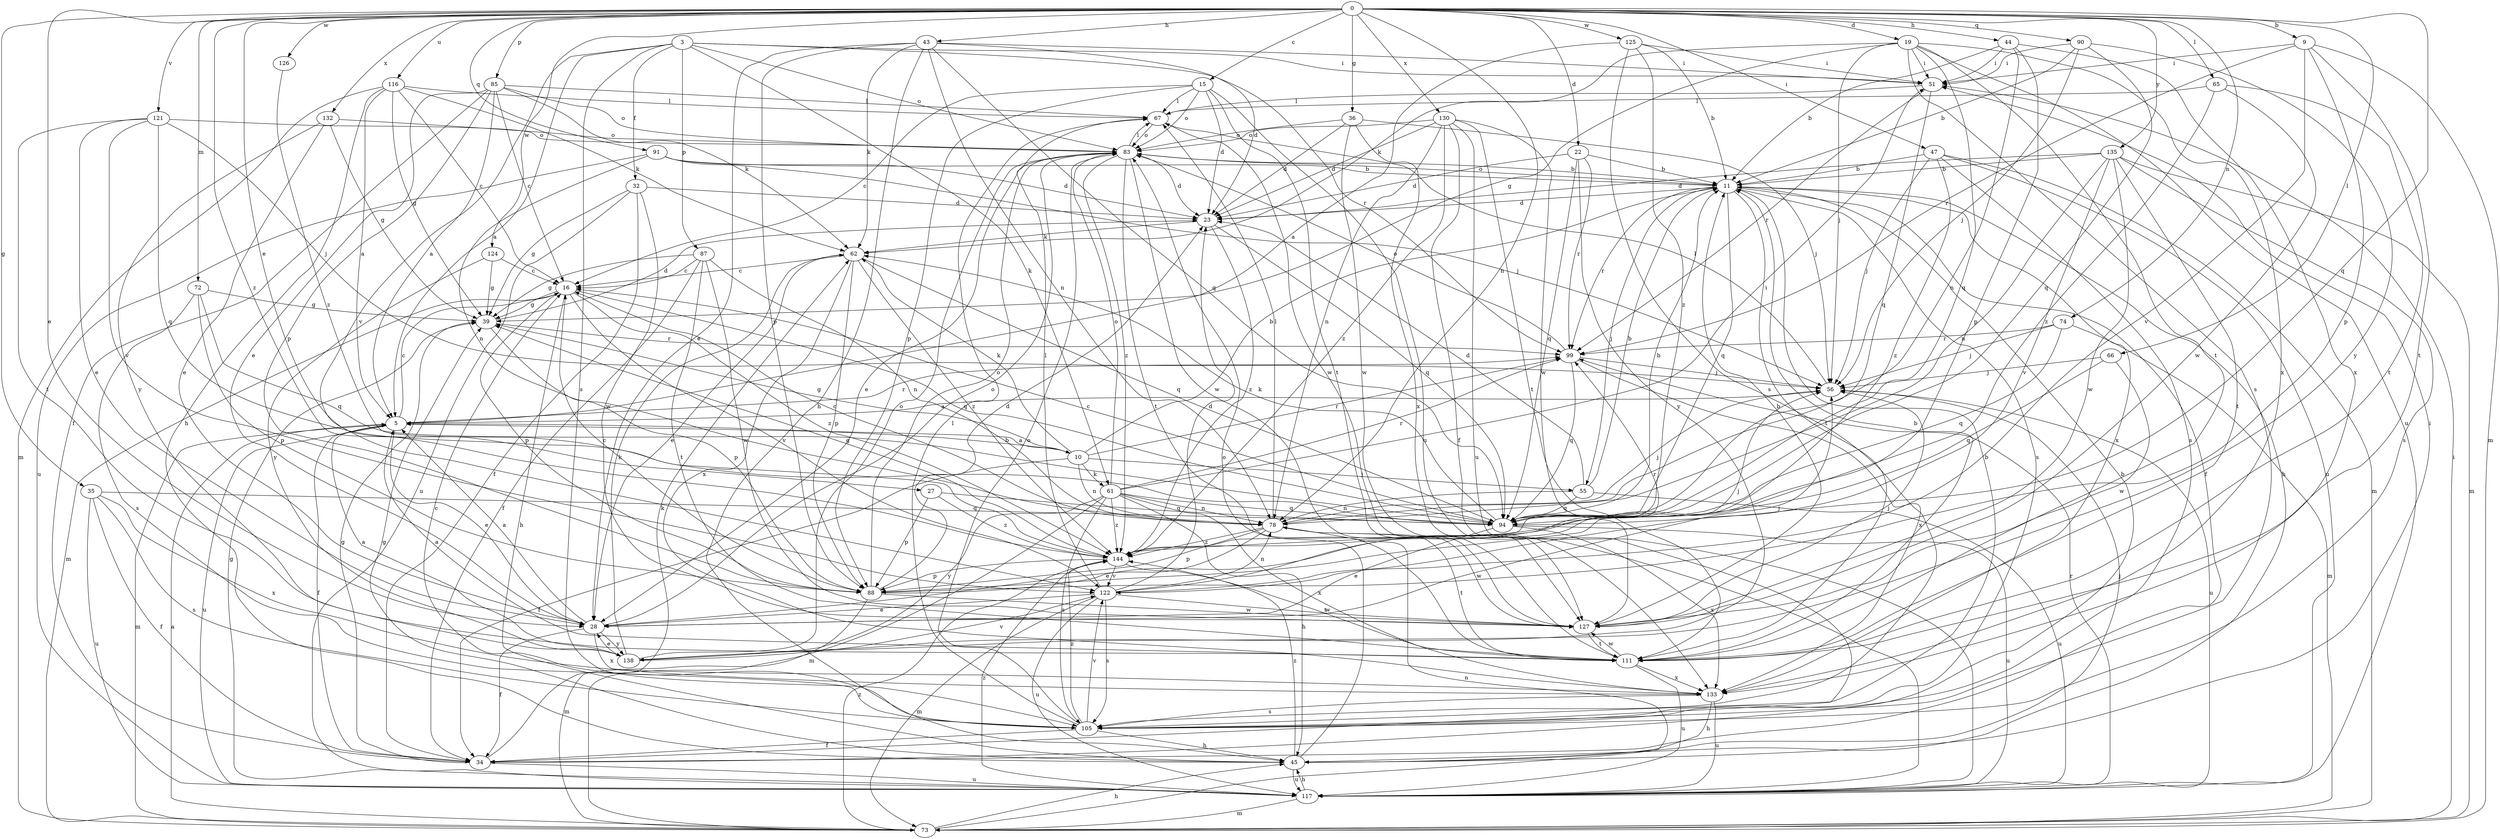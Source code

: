 strict digraph  {
0;
3;
5;
9;
10;
11;
15;
16;
19;
22;
23;
27;
28;
32;
34;
35;
36;
39;
43;
44;
45;
47;
51;
55;
56;
61;
62;
65;
66;
67;
72;
73;
74;
78;
83;
85;
87;
88;
90;
91;
94;
99;
105;
111;
116;
117;
121;
122;
124;
125;
126;
127;
130;
132;
133;
135;
138;
144;
0 -> 9  [label=b];
0 -> 15  [label=c];
0 -> 19  [label=d];
0 -> 22  [label=d];
0 -> 27  [label=e];
0 -> 28  [label=e];
0 -> 35  [label=g];
0 -> 36  [label=g];
0 -> 43  [label=h];
0 -> 44  [label=h];
0 -> 47  [label=i];
0 -> 65  [label=l];
0 -> 66  [label=l];
0 -> 72  [label=m];
0 -> 74  [label=n];
0 -> 78  [label=n];
0 -> 85  [label=p];
0 -> 90  [label=q];
0 -> 91  [label=q];
0 -> 94  [label=q];
0 -> 116  [label=u];
0 -> 121  [label=v];
0 -> 124  [label=w];
0 -> 125  [label=w];
0 -> 126  [label=w];
0 -> 130  [label=x];
0 -> 132  [label=x];
0 -> 135  [label=y];
0 -> 144  [label=z];
3 -> 5  [label=a];
3 -> 32  [label=f];
3 -> 51  [label=i];
3 -> 61  [label=k];
3 -> 83  [label=o];
3 -> 87  [label=p];
3 -> 99  [label=r];
3 -> 105  [label=s];
3 -> 122  [label=v];
5 -> 10  [label=b];
5 -> 16  [label=c];
5 -> 28  [label=e];
5 -> 34  [label=f];
5 -> 73  [label=m];
5 -> 99  [label=r];
5 -> 117  [label=u];
9 -> 51  [label=i];
9 -> 73  [label=m];
9 -> 88  [label=p];
9 -> 99  [label=r];
9 -> 111  [label=t];
9 -> 122  [label=v];
10 -> 5  [label=a];
10 -> 11  [label=b];
10 -> 34  [label=f];
10 -> 39  [label=g];
10 -> 55  [label=j];
10 -> 61  [label=k];
10 -> 62  [label=k];
10 -> 78  [label=n];
10 -> 99  [label=r];
11 -> 23  [label=d];
11 -> 34  [label=f];
11 -> 45  [label=h];
11 -> 55  [label=j];
11 -> 83  [label=o];
11 -> 94  [label=q];
11 -> 99  [label=r];
11 -> 105  [label=s];
11 -> 111  [label=t];
11 -> 133  [label=x];
15 -> 16  [label=c];
15 -> 23  [label=d];
15 -> 67  [label=l];
15 -> 83  [label=o];
15 -> 88  [label=p];
15 -> 111  [label=t];
15 -> 117  [label=u];
16 -> 39  [label=g];
16 -> 45  [label=h];
16 -> 73  [label=m];
16 -> 88  [label=p];
16 -> 94  [label=q];
16 -> 122  [label=v];
16 -> 144  [label=z];
19 -> 39  [label=g];
19 -> 51  [label=i];
19 -> 56  [label=j];
19 -> 62  [label=k];
19 -> 94  [label=q];
19 -> 105  [label=s];
19 -> 111  [label=t];
19 -> 117  [label=u];
19 -> 133  [label=x];
22 -> 11  [label=b];
22 -> 23  [label=d];
22 -> 94  [label=q];
22 -> 99  [label=r];
22 -> 138  [label=y];
23 -> 62  [label=k];
23 -> 94  [label=q];
23 -> 144  [label=z];
27 -> 88  [label=p];
27 -> 94  [label=q];
27 -> 144  [label=z];
28 -> 5  [label=a];
28 -> 34  [label=f];
28 -> 56  [label=j];
28 -> 83  [label=o];
28 -> 133  [label=x];
28 -> 138  [label=y];
32 -> 23  [label=d];
32 -> 34  [label=f];
32 -> 39  [label=g];
32 -> 117  [label=u];
32 -> 127  [label=w];
34 -> 11  [label=b];
34 -> 39  [label=g];
34 -> 62  [label=k];
34 -> 117  [label=u];
35 -> 34  [label=f];
35 -> 94  [label=q];
35 -> 105  [label=s];
35 -> 117  [label=u];
35 -> 133  [label=x];
36 -> 23  [label=d];
36 -> 56  [label=j];
36 -> 83  [label=o];
36 -> 127  [label=w];
36 -> 133  [label=x];
39 -> 23  [label=d];
39 -> 88  [label=p];
39 -> 99  [label=r];
43 -> 23  [label=d];
43 -> 28  [label=e];
43 -> 45  [label=h];
43 -> 51  [label=i];
43 -> 62  [label=k];
43 -> 78  [label=n];
43 -> 88  [label=p];
43 -> 94  [label=q];
44 -> 11  [label=b];
44 -> 51  [label=i];
44 -> 78  [label=n];
44 -> 88  [label=p];
44 -> 133  [label=x];
45 -> 39  [label=g];
45 -> 51  [label=i];
45 -> 56  [label=j];
45 -> 83  [label=o];
45 -> 117  [label=u];
45 -> 144  [label=z];
47 -> 11  [label=b];
47 -> 56  [label=j];
47 -> 73  [label=m];
47 -> 105  [label=s];
47 -> 117  [label=u];
47 -> 144  [label=z];
51 -> 67  [label=l];
51 -> 94  [label=q];
51 -> 99  [label=r];
55 -> 11  [label=b];
55 -> 23  [label=d];
55 -> 78  [label=n];
55 -> 94  [label=q];
55 -> 117  [label=u];
56 -> 5  [label=a];
56 -> 67  [label=l];
56 -> 117  [label=u];
61 -> 45  [label=h];
61 -> 51  [label=i];
61 -> 73  [label=m];
61 -> 78  [label=n];
61 -> 83  [label=o];
61 -> 94  [label=q];
61 -> 99  [label=r];
61 -> 105  [label=s];
61 -> 133  [label=x];
61 -> 138  [label=y];
61 -> 144  [label=z];
62 -> 16  [label=c];
62 -> 28  [label=e];
62 -> 88  [label=p];
62 -> 94  [label=q];
62 -> 133  [label=x];
62 -> 144  [label=z];
65 -> 67  [label=l];
65 -> 111  [label=t];
65 -> 127  [label=w];
65 -> 144  [label=z];
66 -> 56  [label=j];
66 -> 94  [label=q];
66 -> 127  [label=w];
67 -> 83  [label=o];
67 -> 127  [label=w];
72 -> 39  [label=g];
72 -> 88  [label=p];
72 -> 94  [label=q];
72 -> 105  [label=s];
73 -> 5  [label=a];
73 -> 45  [label=h];
73 -> 51  [label=i];
73 -> 78  [label=n];
73 -> 144  [label=z];
74 -> 56  [label=j];
74 -> 73  [label=m];
74 -> 94  [label=q];
74 -> 99  [label=r];
78 -> 16  [label=c];
78 -> 28  [label=e];
78 -> 56  [label=j];
78 -> 67  [label=l];
78 -> 88  [label=p];
78 -> 111  [label=t];
78 -> 127  [label=w];
78 -> 144  [label=z];
83 -> 11  [label=b];
83 -> 23  [label=d];
83 -> 28  [label=e];
83 -> 67  [label=l];
83 -> 111  [label=t];
83 -> 127  [label=w];
83 -> 144  [label=z];
85 -> 5  [label=a];
85 -> 16  [label=c];
85 -> 28  [label=e];
85 -> 34  [label=f];
85 -> 62  [label=k];
85 -> 67  [label=l];
85 -> 83  [label=o];
85 -> 88  [label=p];
87 -> 16  [label=c];
87 -> 34  [label=f];
87 -> 39  [label=g];
87 -> 78  [label=n];
87 -> 111  [label=t];
87 -> 127  [label=w];
88 -> 16  [label=c];
88 -> 23  [label=d];
88 -> 56  [label=j];
88 -> 73  [label=m];
88 -> 83  [label=o];
88 -> 127  [label=w];
90 -> 11  [label=b];
90 -> 51  [label=i];
90 -> 56  [label=j];
90 -> 94  [label=q];
90 -> 138  [label=y];
91 -> 11  [label=b];
91 -> 23  [label=d];
91 -> 56  [label=j];
91 -> 78  [label=n];
91 -> 117  [label=u];
94 -> 11  [label=b];
94 -> 16  [label=c];
94 -> 28  [label=e];
94 -> 62  [label=k];
94 -> 117  [label=u];
94 -> 133  [label=x];
99 -> 56  [label=j];
99 -> 83  [label=o];
99 -> 94  [label=q];
99 -> 133  [label=x];
105 -> 11  [label=b];
105 -> 16  [label=c];
105 -> 34  [label=f];
105 -> 45  [label=h];
105 -> 67  [label=l];
105 -> 83  [label=o];
105 -> 122  [label=v];
105 -> 144  [label=z];
111 -> 5  [label=a];
111 -> 11  [label=b];
111 -> 117  [label=u];
111 -> 127  [label=w];
111 -> 133  [label=x];
116 -> 5  [label=a];
116 -> 16  [label=c];
116 -> 39  [label=g];
116 -> 45  [label=h];
116 -> 62  [label=k];
116 -> 67  [label=l];
116 -> 73  [label=m];
117 -> 39  [label=g];
117 -> 45  [label=h];
117 -> 73  [label=m];
117 -> 99  [label=r];
117 -> 144  [label=z];
121 -> 28  [label=e];
121 -> 56  [label=j];
121 -> 83  [label=o];
121 -> 94  [label=q];
121 -> 111  [label=t];
121 -> 122  [label=v];
122 -> 23  [label=d];
122 -> 28  [label=e];
122 -> 67  [label=l];
122 -> 73  [label=m];
122 -> 78  [label=n];
122 -> 99  [label=r];
122 -> 105  [label=s];
122 -> 117  [label=u];
122 -> 127  [label=w];
124 -> 16  [label=c];
124 -> 39  [label=g];
124 -> 138  [label=y];
125 -> 5  [label=a];
125 -> 11  [label=b];
125 -> 51  [label=i];
125 -> 105  [label=s];
125 -> 144  [label=z];
126 -> 144  [label=z];
127 -> 11  [label=b];
127 -> 56  [label=j];
127 -> 111  [label=t];
130 -> 23  [label=d];
130 -> 34  [label=f];
130 -> 78  [label=n];
130 -> 83  [label=o];
130 -> 111  [label=t];
130 -> 117  [label=u];
130 -> 127  [label=w];
130 -> 144  [label=z];
132 -> 28  [label=e];
132 -> 39  [label=g];
132 -> 83  [label=o];
132 -> 138  [label=y];
133 -> 45  [label=h];
133 -> 105  [label=s];
133 -> 117  [label=u];
135 -> 11  [label=b];
135 -> 23  [label=d];
135 -> 73  [label=m];
135 -> 78  [label=n];
135 -> 105  [label=s];
135 -> 111  [label=t];
135 -> 122  [label=v];
135 -> 127  [label=w];
138 -> 5  [label=a];
138 -> 28  [label=e];
138 -> 62  [label=k];
138 -> 83  [label=o];
138 -> 122  [label=v];
144 -> 39  [label=g];
144 -> 88  [label=p];
144 -> 111  [label=t];
144 -> 122  [label=v];
}
